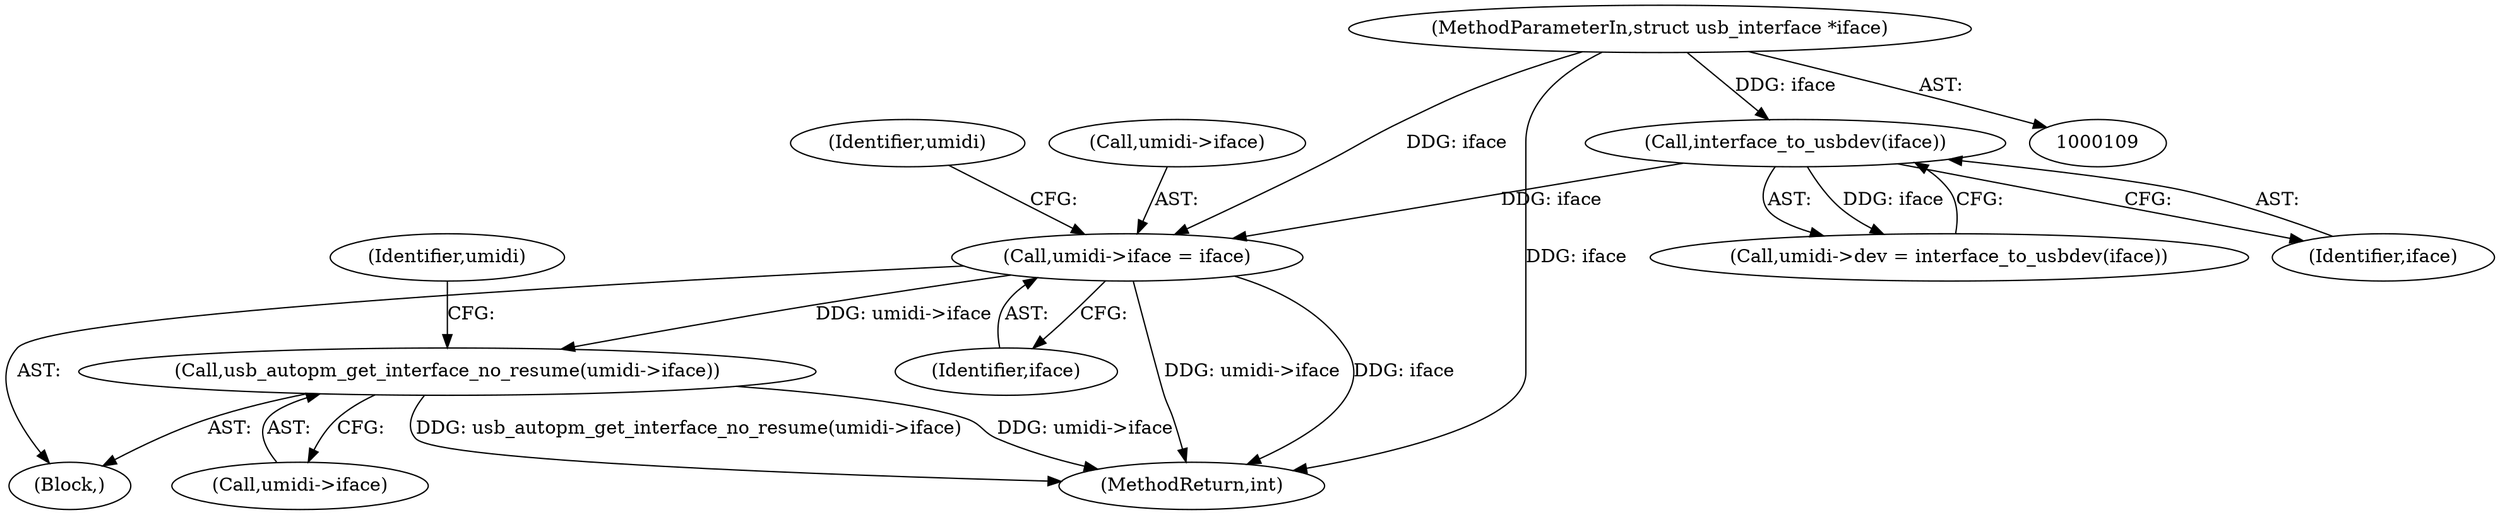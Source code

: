 digraph "0_linux_07d86ca93db7e5cdf4743564d98292042ec21af7@pointer" {
"1000562" [label="(Call,usb_autopm_get_interface_no_resume(umidi->iface))"];
"1000145" [label="(Call,umidi->iface = iface)"];
"1000138" [label="(Call,interface_to_usbdev(iface))"];
"1000111" [label="(MethodParameterIn,struct usb_interface *iface)"];
"1000563" [label="(Call,umidi->iface)"];
"1000152" [label="(Identifier,umidi)"];
"1000111" [label="(MethodParameterIn,struct usb_interface *iface)"];
"1000146" [label="(Call,umidi->iface)"];
"1000134" [label="(Call,umidi->dev = interface_to_usbdev(iface))"];
"1000139" [label="(Identifier,iface)"];
"1000569" [label="(Identifier,umidi)"];
"1000138" [label="(Call,interface_to_usbdev(iface))"];
"1000149" [label="(Identifier,iface)"];
"1000114" [label="(Block,)"];
"1000574" [label="(MethodReturn,int)"];
"1000562" [label="(Call,usb_autopm_get_interface_no_resume(umidi->iface))"];
"1000145" [label="(Call,umidi->iface = iface)"];
"1000562" -> "1000114"  [label="AST: "];
"1000562" -> "1000563"  [label="CFG: "];
"1000563" -> "1000562"  [label="AST: "];
"1000569" -> "1000562"  [label="CFG: "];
"1000562" -> "1000574"  [label="DDG: umidi->iface"];
"1000562" -> "1000574"  [label="DDG: usb_autopm_get_interface_no_resume(umidi->iface)"];
"1000145" -> "1000562"  [label="DDG: umidi->iface"];
"1000145" -> "1000114"  [label="AST: "];
"1000145" -> "1000149"  [label="CFG: "];
"1000146" -> "1000145"  [label="AST: "];
"1000149" -> "1000145"  [label="AST: "];
"1000152" -> "1000145"  [label="CFG: "];
"1000145" -> "1000574"  [label="DDG: iface"];
"1000145" -> "1000574"  [label="DDG: umidi->iface"];
"1000138" -> "1000145"  [label="DDG: iface"];
"1000111" -> "1000145"  [label="DDG: iface"];
"1000138" -> "1000134"  [label="AST: "];
"1000138" -> "1000139"  [label="CFG: "];
"1000139" -> "1000138"  [label="AST: "];
"1000134" -> "1000138"  [label="CFG: "];
"1000138" -> "1000134"  [label="DDG: iface"];
"1000111" -> "1000138"  [label="DDG: iface"];
"1000111" -> "1000109"  [label="AST: "];
"1000111" -> "1000574"  [label="DDG: iface"];
}
